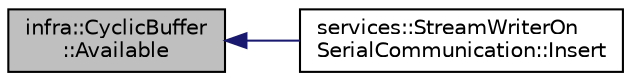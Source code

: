 digraph "infra::CyclicBuffer::Available"
{
 // INTERACTIVE_SVG=YES
  edge [fontname="Helvetica",fontsize="10",labelfontname="Helvetica",labelfontsize="10"];
  node [fontname="Helvetica",fontsize="10",shape=record];
  rankdir="LR";
  Node3 [label="infra::CyclicBuffer\l::Available",height=0.2,width=0.4,color="black", fillcolor="grey75", style="filled", fontcolor="black"];
  Node3 -> Node4 [dir="back",color="midnightblue",fontsize="10",style="solid",fontname="Helvetica"];
  Node4 [label="services::StreamWriterOn\lSerialCommunication::Insert",height=0.2,width=0.4,color="black", fillcolor="white", style="filled",URL="$d6/d29/classservices_1_1_stream_writer_on_serial_communication.html#afa93b38721aefc44d000b9222a91f771"];
}

